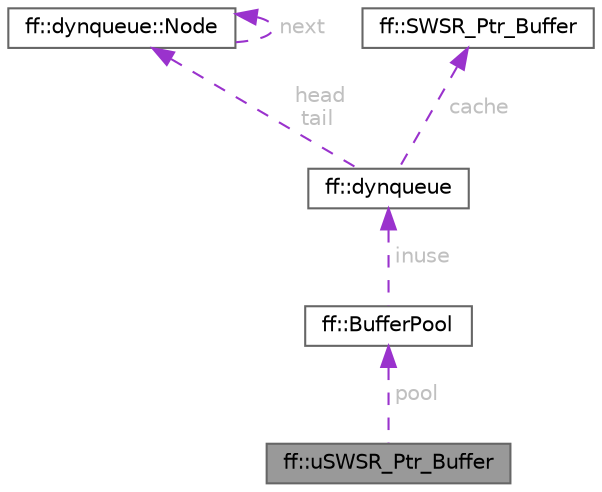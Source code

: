 digraph "ff::uSWSR_Ptr_Buffer"
{
 // LATEX_PDF_SIZE
  bgcolor="transparent";
  edge [fontname=Helvetica,fontsize=10,labelfontname=Helvetica,labelfontsize=10];
  node [fontname=Helvetica,fontsize=10,shape=box,height=0.2,width=0.4];
  Node1 [id="Node000001",label="ff::uSWSR_Ptr_Buffer",height=0.2,width=0.4,color="gray40", fillcolor="grey60", style="filled", fontcolor="black",tooltip="Unbounded Single-Writer/Single-Reader buffer (FastFlow unbound channel)"];
  Node2 -> Node1 [id="edge6_Node000001_Node000002",dir="back",color="darkorchid3",style="dashed",tooltip=" ",label=" pool",fontcolor="grey" ];
  Node2 [id="Node000002",label="ff::BufferPool",height=0.2,width=0.4,color="gray40", fillcolor="white", style="filled",URL="$classff_1_1_buffer_pool.html",tooltip=" "];
  Node3 -> Node2 [id="edge7_Node000002_Node000003",dir="back",color="darkorchid3",style="dashed",tooltip=" ",label=" inuse",fontcolor="grey" ];
  Node3 [id="Node000003",label="ff::dynqueue",height=0.2,width=0.4,color="gray40", fillcolor="white", style="filled",URL="$classff_1_1dynqueue.html",tooltip=" "];
  Node4 -> Node3 [id="edge8_Node000003_Node000004",dir="back",color="darkorchid3",style="dashed",tooltip=" ",label=" head\ntail",fontcolor="grey" ];
  Node4 [id="Node000004",label="ff::dynqueue::Node",height=0.2,width=0.4,color="gray40", fillcolor="white", style="filled",URL="$structff_1_1dynqueue_1_1_node.html",tooltip=" "];
  Node4 -> Node4 [id="edge9_Node000004_Node000004",dir="back",color="darkorchid3",style="dashed",tooltip=" ",label=" next",fontcolor="grey" ];
  Node5 -> Node3 [id="edge10_Node000003_Node000005",dir="back",color="darkorchid3",style="dashed",tooltip=" ",label=" cache",fontcolor="grey" ];
  Node5 [id="Node000005",label="ff::SWSR_Ptr_Buffer",height=0.2,width=0.4,color="gray40", fillcolor="white", style="filled",URL="$classff_1_1_s_w_s_r___ptr___buffer.html",tooltip="SPSC bound channel (Single-Writer/Single-Reader)"];
}
